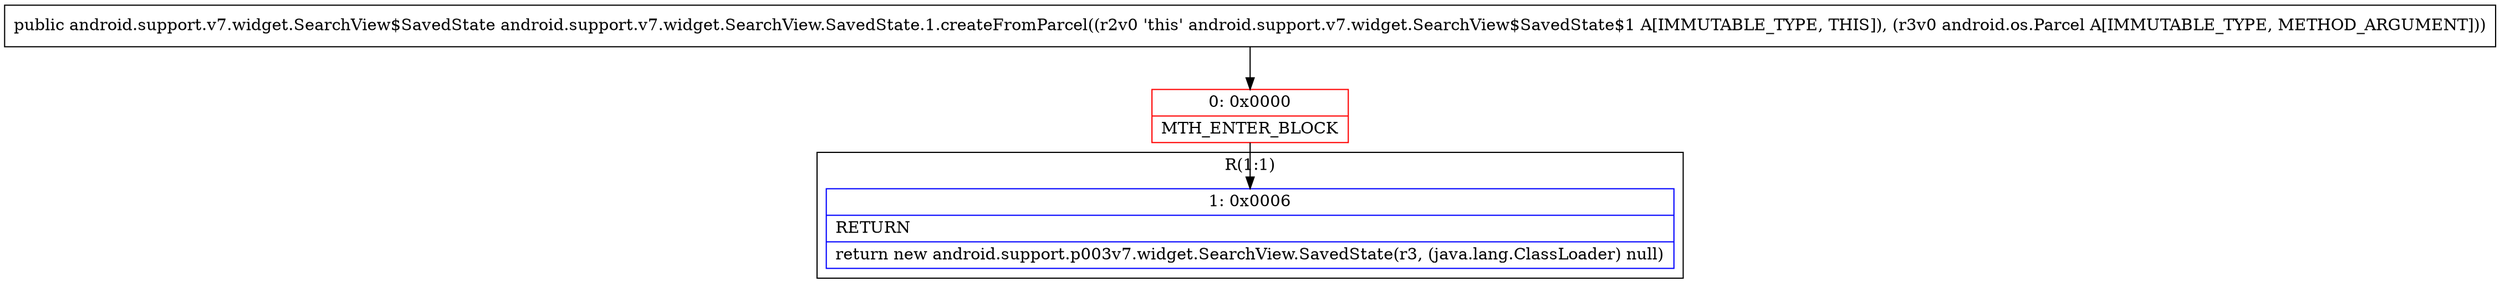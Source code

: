 digraph "CFG forandroid.support.v7.widget.SearchView.SavedState.1.createFromParcel(Landroid\/os\/Parcel;)Landroid\/support\/v7\/widget\/SearchView$SavedState;" {
subgraph cluster_Region_1477981404 {
label = "R(1:1)";
node [shape=record,color=blue];
Node_1 [shape=record,label="{1\:\ 0x0006|RETURN\l|return new android.support.p003v7.widget.SearchView.SavedState(r3, (java.lang.ClassLoader) null)\l}"];
}
Node_0 [shape=record,color=red,label="{0\:\ 0x0000|MTH_ENTER_BLOCK\l}"];
MethodNode[shape=record,label="{public android.support.v7.widget.SearchView$SavedState android.support.v7.widget.SearchView.SavedState.1.createFromParcel((r2v0 'this' android.support.v7.widget.SearchView$SavedState$1 A[IMMUTABLE_TYPE, THIS]), (r3v0 android.os.Parcel A[IMMUTABLE_TYPE, METHOD_ARGUMENT])) }"];
MethodNode -> Node_0;
Node_0 -> Node_1;
}

